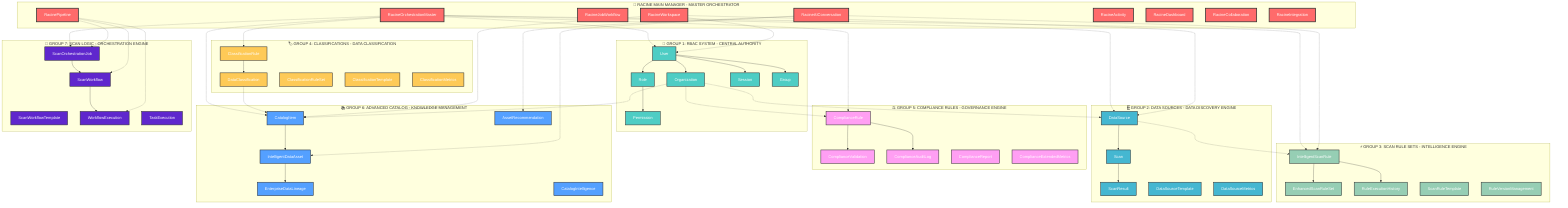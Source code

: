 graph TB
    subgraph "🎯 RACINE MAIN MANAGER - MASTER ORCHESTRATOR"
        ROM[RacineOrchestrationMaster]
        RWS[RacineWorkspace] 
        RJW[RacineJobWorkflow]
        RPL[RacinePipeline]
        RAI[RacineAIConversation]
        RAC[RacineActivity]
        RDB[RacineDashboard]
        RCB[RacineCollaboration]
        RIG[RacineIntegration]
    end

    subgraph "🔐 GROUP 1: RBAC SYSTEM - CENTRAL AUTHORITY"
        USER[User] 
        ORG[Organization]
        ROLE[Role]
        PERM[Permission]
        SESS[Session]
        GRP[Group]
    end

    subgraph "🗄️ GROUP 2: DATA SOURCES - DATA DISCOVERY ENGINE"
        DS[DataSource]
        SCAN[Scan]
        SR[ScanResult]
        DST[DataSourceTemplate]
        DSM[DataSourceMetrics]
    end

    subgraph "⚡ GROUP 3: SCAN RULE SETS - INTELLIGENCE ENGINE"
        ISR[IntelligentScanRule]
        ESRS[EnhancedScanRuleSet]
        REH[RuleExecutionHistory]
        SRT[ScanRuleTemplate]
        RVM[RuleVersionManagement]
    end

    subgraph "🏷️ GROUP 4: CLASSIFICATIONS - DATA CLASSIFICATION"
        CR[ClassificationRule]
        DC[DataClassification]
        CRS[ClassificationRuleSet]
        CT[ClassificationTemplate]
        CM[ClassificationMetrics]
    end

    subgraph "⚖️ GROUP 5: COMPLIANCE RULES - GOVERNANCE ENGINE"
        COMP[ComplianceRule]
        CV[ComplianceValidation]
        CAL[ComplianceAuditLog]
        CRP[ComplianceReport]
        CEM[ComplianceExtendedMetrics]
    end

    subgraph "📚 GROUP 6: ADVANCED CATALOG - KNOWLEDGE MANAGEMENT"
        CI[CatalogItem]
        IDA[IntelligentDataAsset]
        EDL[EnterpriseDataLineage]
        CII[CatalogIntelligence]
        AR[AssetRecommendation]
    end

    subgraph "🔄 GROUP 7: SCAN LOGIC - ORCHESTRATION ENGINE"
        SOJ[ScanOrchestrationJob]
        SW[ScanWorkflow]
        SWT[ScanWorkflowTemplate]
        WE[WorkflowExecution]
        TE[TaskExecution]
    end

    %% MASTER ORCHESTRATION CONNECTIONS
    ROM -.-> USER
    ROM -.-> DS
    ROM -.-> ISR
    ROM -.-> CR
    ROM -.-> COMP
    ROM -.-> CI
    ROM -.-> SOJ

    %% CENTRAL AUTHORITY CONNECTIONS (RBAC)
    USER --> ORG
    USER --> ROLE
    ROLE --> PERM
    USER --> SESS
    USER --> GRP

    %% CROSS-GROUP STRATEGIC CONNECTIONS (NO LOOPS)
    ORG -.-> DS
    ORG -.-> CI
    ORG -.-> COMP
    
    DS --> SCAN
    SCAN --> SR
    DS -.-> ISR
    
    ISR --> ESRS
    ISR --> REH
    
    CR --> DC
    DC -.-> CI
    
    COMP --> CV
    COMP --> CAL
    
    CI --> IDA
    IDA --> EDL
    
    SOJ --> SW
    SW --> WE

    %% RACINE WORKSPACE CONNECTIONS
    RWS -.-> USER
    RWS -.-> DS
    RWS -.-> CI
    
    %% RACINE AI INTEGRATION
    RAI -.-> ISR
    RAI -.-> IDA
    RAI -.-> AR
    
    %% RACINE PIPELINE ORCHESTRATION
    RPL -.-> SOJ
    RPL -.-> SW
    RPL -.-> WE

    classDef masterOrchestrator fill:#ff6b6b,stroke:#333,stroke-width:3px,color:#fff
    classDef centralAuthority fill:#4ecdc4,stroke:#333,stroke-width:2px,color:#fff
    classDef dataDiscovery fill:#45b7d1,stroke:#333,stroke-width:2px,color:#fff
    classDef intelligenceEngine fill:#96ceb4,stroke:#333,stroke-width:2px,color:#fff
    classDef classification fill:#feca57,stroke:#333,stroke-width:2px,color:#fff
    classDef governance fill:#ff9ff3,stroke:#333,stroke-width:2px,color:#fff
    classDef knowledgeMgmt fill:#54a0ff,stroke:#333,stroke-width:2px,color:#fff
    classDef orchestrationEngine fill:#5f27cd,stroke:#333,stroke-width:2px,color:#fff

    class ROM,RWS,RJW,RPL,RAI,RAC,RDB,RCB,RIG masterOrchestrator
    class USER,ORG,ROLE,PERM,SESS,GRP centralAuthority
    class DS,SCAN,SR,DST,DSM dataDiscovery
    class ISR,ESRS,REH,SRT,RVM intelligenceEngine
    class CR,DC,CRS,CT,CM classification
    class COMP,CV,CAL,CRP,CEM governance
    class CI,IDA,EDL,CII,AR knowledgeMgmt
    class SOJ,SW,SWT,WE,TE orchestrationEngine